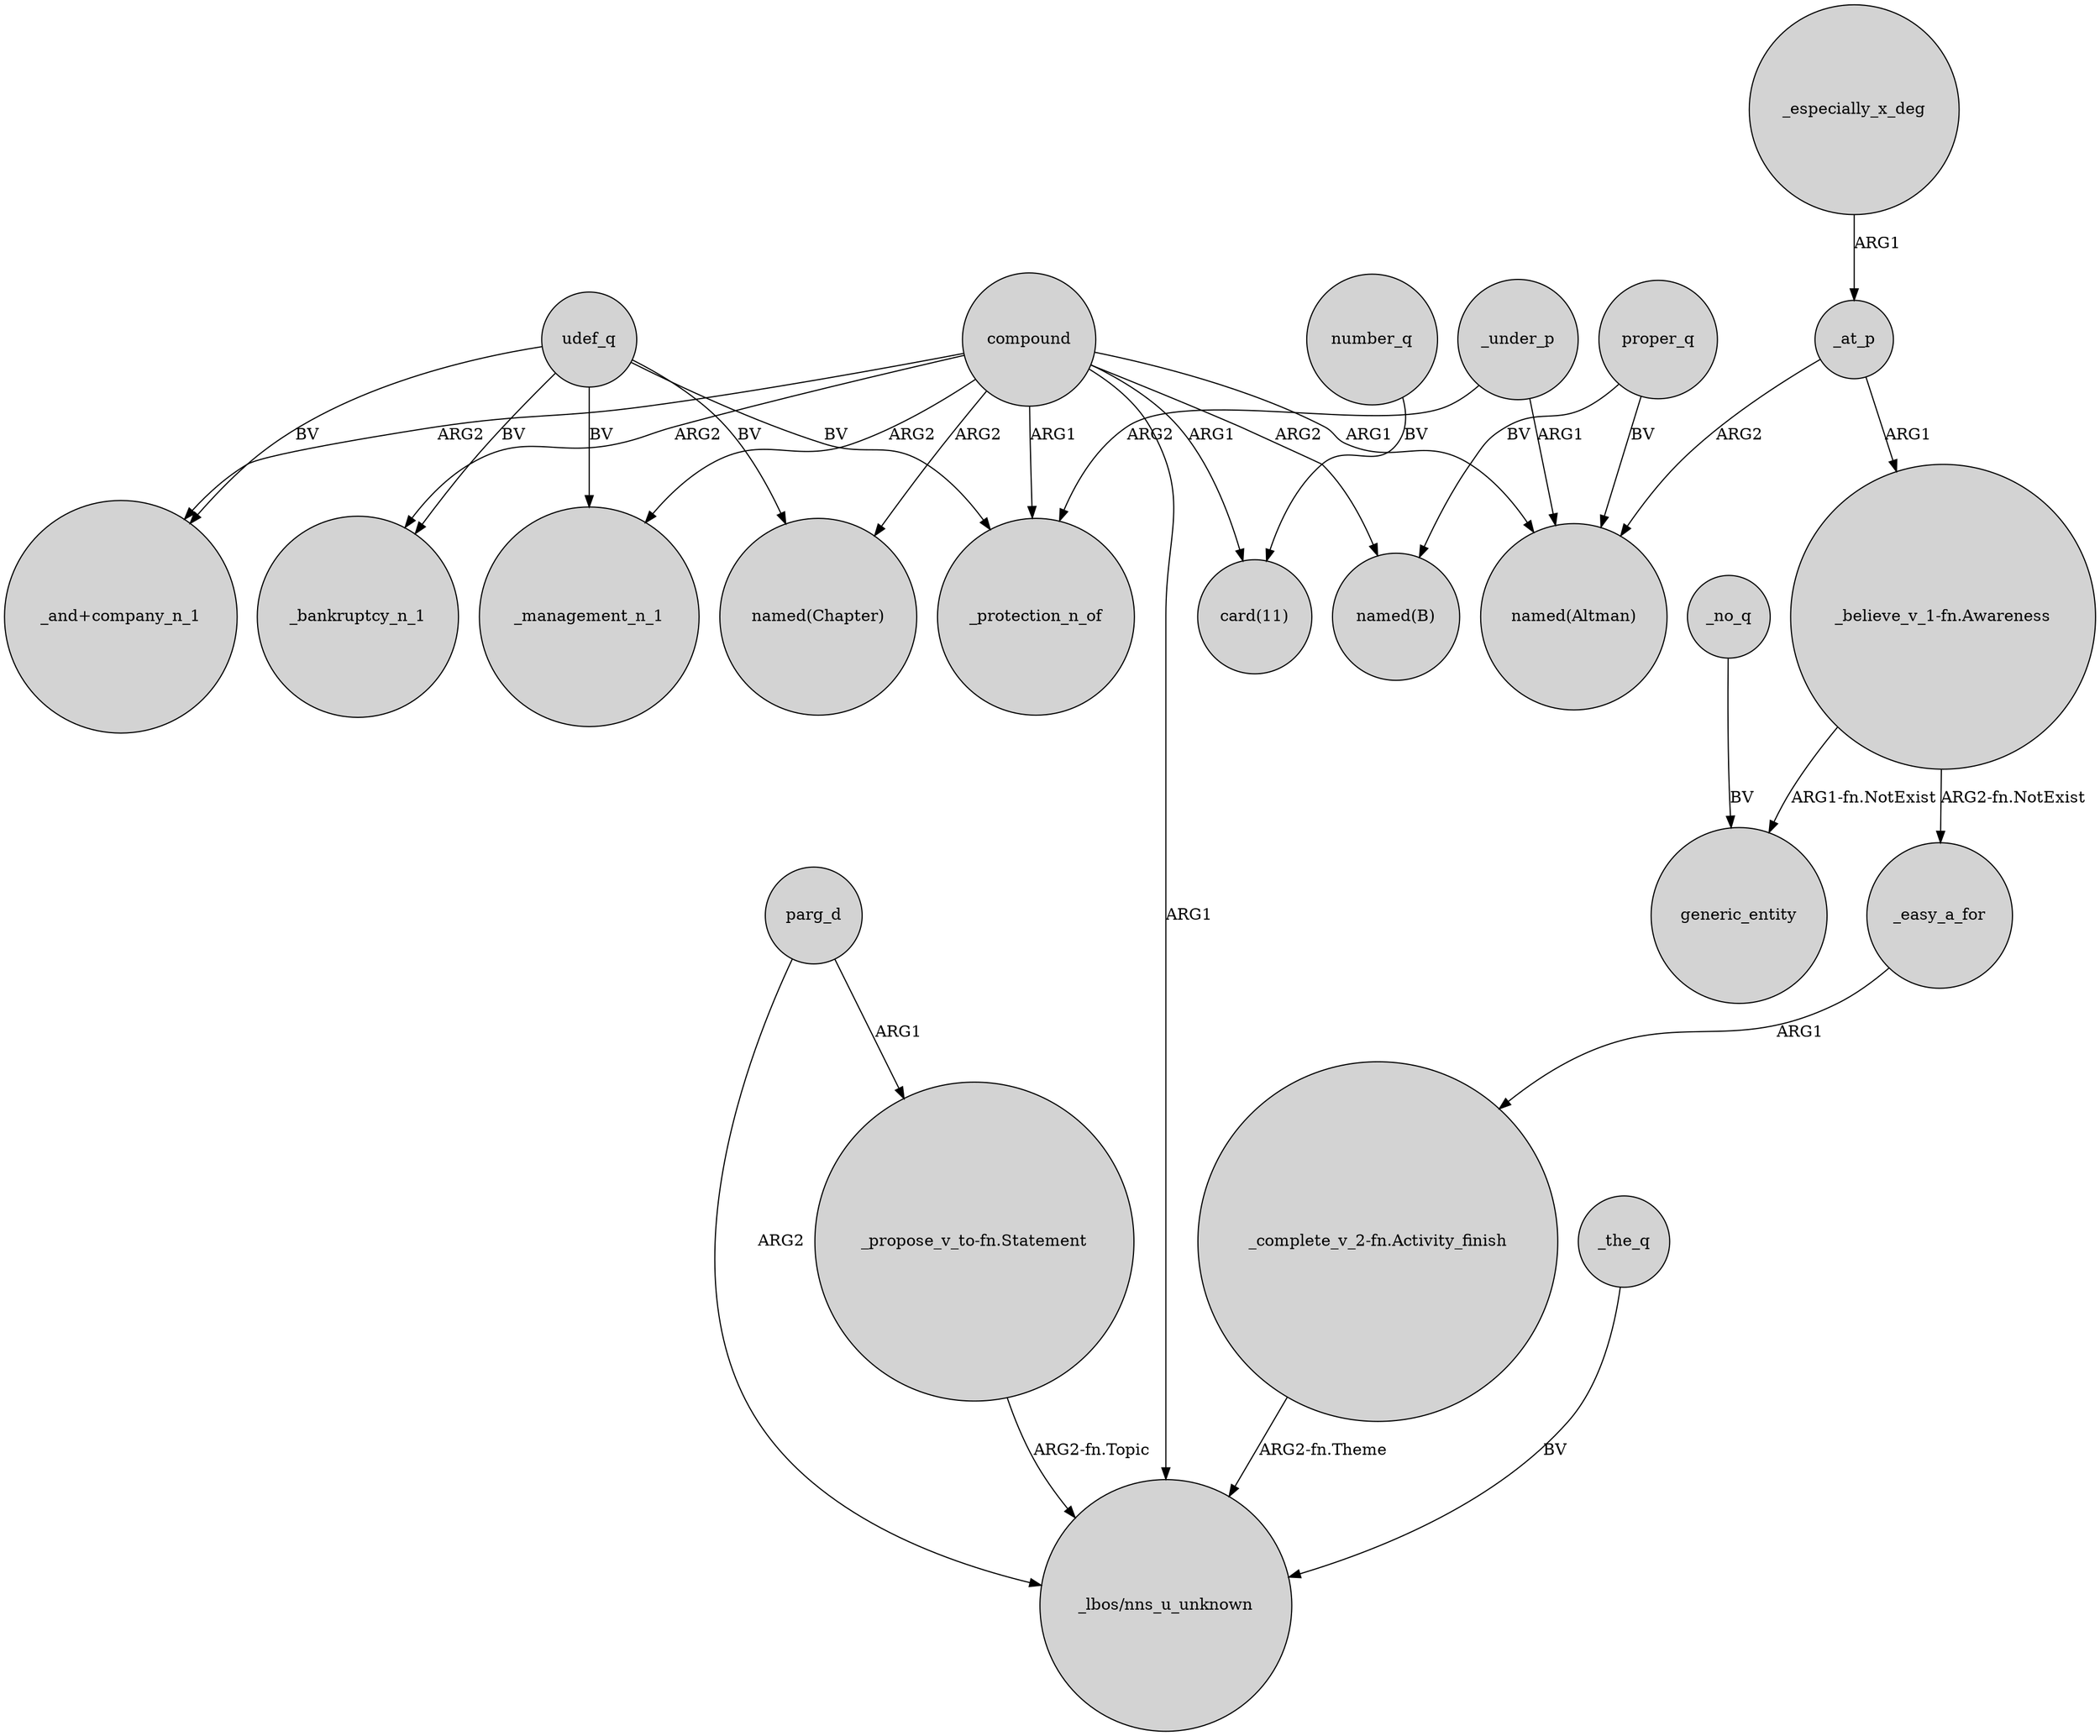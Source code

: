 digraph {
	node [shape=circle style=filled]
	parg_d -> "_lbos/nns_u_unknown" [label=ARG2]
	number_q -> "card(11)" [label=BV]
	udef_q -> _bankruptcy_n_1 [label=BV]
	proper_q -> "named(Altman)" [label=BV]
	compound -> "card(11)" [label=ARG1]
	compound -> "named(Chapter)" [label=ARG2]
	"_believe_v_1-fn.Awareness" -> _easy_a_for [label="ARG2-fn.NotExist"]
	compound -> _bankruptcy_n_1 [label=ARG2]
	"_propose_v_to-fn.Statement" -> "_lbos/nns_u_unknown" [label="ARG2-fn.Topic"]
	compound -> _management_n_1 [label=ARG2]
	_at_p -> "_believe_v_1-fn.Awareness" [label=ARG1]
	parg_d -> "_propose_v_to-fn.Statement" [label=ARG1]
	compound -> "named(B)" [label=ARG2]
	proper_q -> "named(B)" [label=BV]
	compound -> "_lbos/nns_u_unknown" [label=ARG1]
	_no_q -> generic_entity [label=BV]
	udef_q -> _management_n_1 [label=BV]
	udef_q -> _protection_n_of [label=BV]
	compound -> "named(Altman)" [label=ARG1]
	"_complete_v_2-fn.Activity_finish" -> "_lbos/nns_u_unknown" [label="ARG2-fn.Theme"]
	compound -> _protection_n_of [label=ARG1]
	compound -> "_and+company_n_1" [label=ARG2]
	_under_p -> "named(Altman)" [label=ARG1]
	udef_q -> "named(Chapter)" [label=BV]
	_under_p -> _protection_n_of [label=ARG2]
	"_believe_v_1-fn.Awareness" -> generic_entity [label="ARG1-fn.NotExist"]
	udef_q -> "_and+company_n_1" [label=BV]
	_especially_x_deg -> _at_p [label=ARG1]
	_easy_a_for -> "_complete_v_2-fn.Activity_finish" [label=ARG1]
	_the_q -> "_lbos/nns_u_unknown" [label=BV]
	_at_p -> "named(Altman)" [label=ARG2]
}
